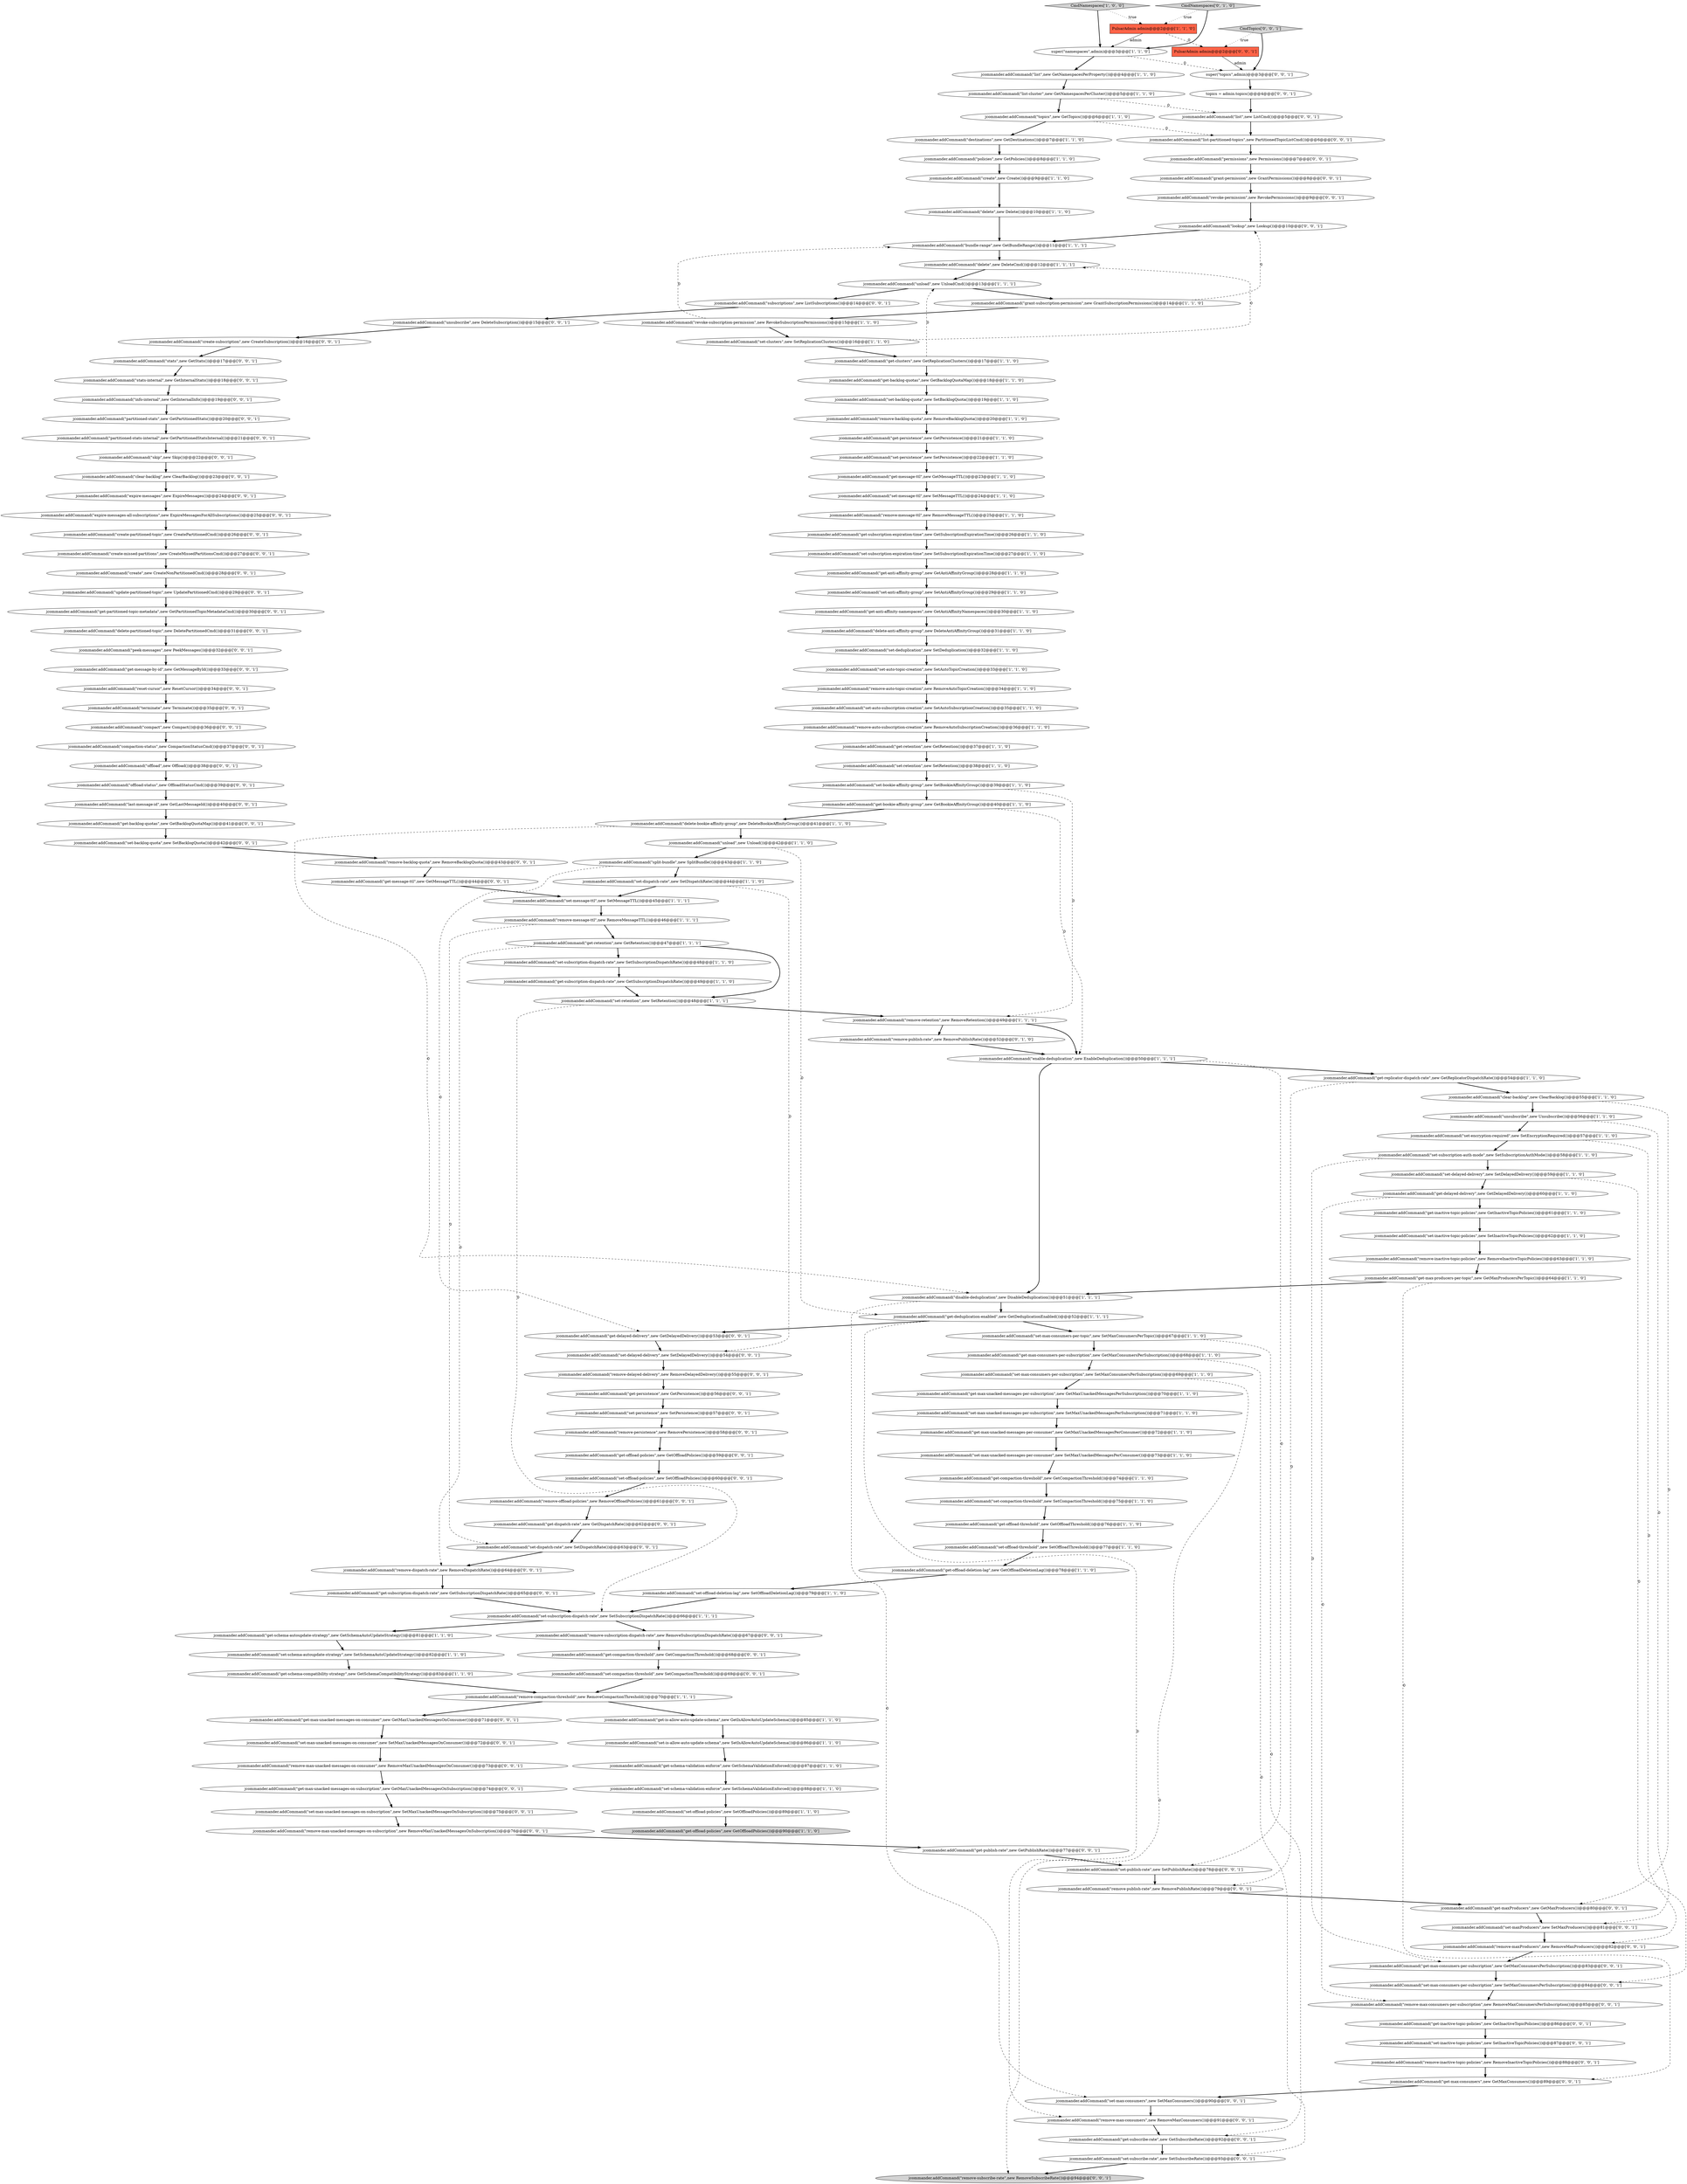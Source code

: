digraph {
157 [style = filled, label = "jcommander.addCommand(\"grant-permission\",new GrantPermissions())@@@8@@@['0', '0', '1']", fillcolor = white, shape = ellipse image = "AAA0AAABBB3BBB"];
162 [style = filled, label = "jcommander.addCommand(\"reset-cursor\",new ResetCursor())@@@34@@@['0', '0', '1']", fillcolor = white, shape = ellipse image = "AAA0AAABBB3BBB"];
118 [style = filled, label = "jcommander.addCommand(\"set-delayed-delivery\",new SetDelayedDelivery())@@@54@@@['0', '0', '1']", fillcolor = white, shape = ellipse image = "AAA0AAABBB3BBB"];
110 [style = filled, label = "jcommander.addCommand(\"get-subscribe-rate\",new GetSubscribeRate())@@@92@@@['0', '0', '1']", fillcolor = white, shape = ellipse image = "AAA0AAABBB3BBB"];
139 [style = filled, label = "jcommander.addCommand(\"get-backlog-quotas\",new GetBacklogQuotaMap())@@@41@@@['0', '0', '1']", fillcolor = white, shape = ellipse image = "AAA0AAABBB3BBB"];
156 [style = filled, label = "jcommander.addCommand(\"get-persistence\",new GetPersistence())@@@56@@@['0', '0', '1']", fillcolor = white, shape = ellipse image = "AAA0AAABBB3BBB"];
10 [style = filled, label = "jcommander.addCommand(\"remove-compaction-threshold\",new RemoveCompactionThreshold())@@@70@@@['1', '1', '1']", fillcolor = white, shape = ellipse image = "AAA0AAABBB1BBB"];
135 [style = filled, label = "jcommander.addCommand(\"set-max-consumers\",new SetMaxConsumers())@@@90@@@['0', '0', '1']", fillcolor = white, shape = ellipse image = "AAA0AAABBB3BBB"];
58 [style = filled, label = "jcommander.addCommand(\"list-cluster\",new GetNamespacesPerCluster())@@@5@@@['1', '1', '0']", fillcolor = white, shape = ellipse image = "AAA0AAABBB1BBB"];
30 [style = filled, label = "jcommander.addCommand(\"remove-auto-topic-creation\",new RemoveAutoTopicCreation())@@@34@@@['1', '1', '0']", fillcolor = white, shape = ellipse image = "AAA0AAABBB1BBB"];
169 [style = filled, label = "PulsarAdmin admin@@@2@@@['0', '0', '1']", fillcolor = tomato, shape = box image = "AAA0AAABBB3BBB"];
116 [style = filled, label = "jcommander.addCommand(\"delete-partitioned-topic\",new DeletePartitionedCmd())@@@31@@@['0', '0', '1']", fillcolor = white, shape = ellipse image = "AAA0AAABBB3BBB"];
73 [style = filled, label = "jcommander.addCommand(\"set-subscription-expiration-time\",new SetSubscriptionExpirationTime())@@@27@@@['1', '1', '0']", fillcolor = white, shape = ellipse image = "AAA0AAABBB1BBB"];
100 [style = filled, label = "jcommander.addCommand(\"get-max-consumers-per-subscription\",new GetMaxConsumersPerSubscription())@@@83@@@['0', '0', '1']", fillcolor = white, shape = ellipse image = "AAA0AAABBB3BBB"];
143 [style = filled, label = "CmdTopics['0', '0', '1']", fillcolor = lightgray, shape = diamond image = "AAA0AAABBB3BBB"];
91 [style = filled, label = "jcommander.addCommand(\"last-message-id\",new GetLastMessageId())@@@40@@@['0', '0', '1']", fillcolor = white, shape = ellipse image = "AAA0AAABBB3BBB"];
5 [style = filled, label = "jcommander.addCommand(\"get-max-unacked-messages-per-consumer\",new GetMaxUnackedMessagesPerConsumer())@@@72@@@['1', '1', '0']", fillcolor = white, shape = ellipse image = "AAA0AAABBB1BBB"];
81 [style = filled, label = "jcommander.addCommand(\"get-replicator-dispatch-rate\",new GetReplicatorDispatchRate())@@@54@@@['1', '1', '0']", fillcolor = white, shape = ellipse image = "AAA0AAABBB1BBB"];
61 [style = filled, label = "jcommander.addCommand(\"set-deduplication\",new SetDeduplication())@@@32@@@['1', '1', '0']", fillcolor = white, shape = ellipse image = "AAA0AAABBB1BBB"];
122 [style = filled, label = "jcommander.addCommand(\"unsubscribe\",new DeleteSubscription())@@@15@@@['0', '0', '1']", fillcolor = white, shape = ellipse image = "AAA0AAABBB3BBB"];
133 [style = filled, label = "jcommander.addCommand(\"update-partitioned-topic\",new UpdatePartitionedCmd())@@@29@@@['0', '0', '1']", fillcolor = white, shape = ellipse image = "AAA0AAABBB3BBB"];
80 [style = filled, label = "jcommander.addCommand(\"set-subscription-auth-mode\",new SetSubscriptionAuthMode())@@@58@@@['1', '1', '0']", fillcolor = white, shape = ellipse image = "AAA0AAABBB1BBB"];
134 [style = filled, label = "jcommander.addCommand(\"remove-max-unacked-messages-on-subscription\",new RemoveMaxUnackedMessagesOnSubscription())@@@76@@@['0', '0', '1']", fillcolor = white, shape = ellipse image = "AAA0AAABBB3BBB"];
161 [style = filled, label = "jcommander.addCommand(\"remove-dispatch-rate\",new RemoveDispatchRate())@@@64@@@['0', '0', '1']", fillcolor = white, shape = ellipse image = "AAA0AAABBB3BBB"];
69 [style = filled, label = "jcommander.addCommand(\"set-max-consumers-per-subscription\",new SetMaxConsumersPerSubscription())@@@69@@@['1', '1', '0']", fillcolor = white, shape = ellipse image = "AAA0AAABBB1BBB"];
55 [style = filled, label = "jcommander.addCommand(\"grant-subscription-permission\",new GrantSubscriptionPermissions())@@@14@@@['1', '1', '0']", fillcolor = white, shape = ellipse image = "AAA0AAABBB1BBB"];
92 [style = filled, label = "jcommander.addCommand(\"remove-offload-policies\",new RemoveOffloadPolicies())@@@61@@@['0', '0', '1']", fillcolor = white, shape = ellipse image = "AAA0AAABBB3BBB"];
158 [style = filled, label = "jcommander.addCommand(\"permissions\",new Permissions())@@@7@@@['0', '0', '1']", fillcolor = white, shape = ellipse image = "AAA0AAABBB3BBB"];
170 [style = filled, label = "super(\"topics\",admin)@@@3@@@['0', '0', '1']", fillcolor = white, shape = ellipse image = "AAA0AAABBB3BBB"];
41 [style = filled, label = "jcommander.addCommand(\"remove-backlog-quota\",new RemoveBacklogQuota())@@@20@@@['1', '1', '0']", fillcolor = white, shape = ellipse image = "AAA0AAABBB1BBB"];
124 [style = filled, label = "topics = admin.topics()@@@4@@@['0', '0', '1']", fillcolor = white, shape = ellipse image = "AAA0AAABBB3BBB"];
103 [style = filled, label = "jcommander.addCommand(\"set-compaction-threshold\",new SetCompactionThreshold())@@@69@@@['0', '0', '1']", fillcolor = white, shape = ellipse image = "AAA0AAABBB3BBB"];
78 [style = filled, label = "jcommander.addCommand(\"set-max-unacked-messages-per-consumer\",new SetMaxUnackedMessagesPerConsumer())@@@73@@@['1', '1', '0']", fillcolor = white, shape = ellipse image = "AAA0AAABBB1BBB"];
86 [style = filled, label = "jcommander.addCommand(\"set-anti-affinity-group\",new SetAntiAffinityGroup())@@@29@@@['1', '1', '0']", fillcolor = white, shape = ellipse image = "AAA0AAABBB1BBB"];
102 [style = filled, label = "jcommander.addCommand(\"create-missed-partitions\",new CreateMissedPartitionsCmd())@@@27@@@['0', '0', '1']", fillcolor = white, shape = ellipse image = "AAA0AAABBB3BBB"];
34 [style = filled, label = "jcommander.addCommand(\"get-offload-policies\",new GetOffloadPolicies())@@@90@@@['1', '1', '0']", fillcolor = lightgray, shape = ellipse image = "AAA0AAABBB1BBB"];
123 [style = filled, label = "jcommander.addCommand(\"remove-inactive-topic-policies\",new RemoveInactiveTopicPolicies())@@@88@@@['0', '0', '1']", fillcolor = white, shape = ellipse image = "AAA0AAABBB3BBB"];
57 [style = filled, label = "CmdNamespaces['1', '0', '0']", fillcolor = lightgray, shape = diamond image = "AAA0AAABBB1BBB"];
96 [style = filled, label = "jcommander.addCommand(\"set-publish-rate\",new SetPublishRate())@@@78@@@['0', '0', '1']", fillcolor = white, shape = ellipse image = "AAA0AAABBB3BBB"];
164 [style = filled, label = "jcommander.addCommand(\"create\",new CreateNonPartitionedCmd())@@@28@@@['0', '0', '1']", fillcolor = white, shape = ellipse image = "AAA0AAABBB3BBB"];
60 [style = filled, label = "jcommander.addCommand(\"policies\",new GetPolicies())@@@8@@@['1', '1', '0']", fillcolor = white, shape = ellipse image = "AAA0AAABBB1BBB"];
147 [style = filled, label = "jcommander.addCommand(\"set-subscribe-rate\",new SetSubscribeRate())@@@93@@@['0', '0', '1']", fillcolor = white, shape = ellipse image = "AAA0AAABBB3BBB"];
14 [style = filled, label = "jcommander.addCommand(\"set-dispatch-rate\",new SetDispatchRate())@@@44@@@['1', '1', '0']", fillcolor = white, shape = ellipse image = "AAA0AAABBB1BBB"];
127 [style = filled, label = "jcommander.addCommand(\"compaction-status\",new CompactionStatusCmd())@@@37@@@['0', '0', '1']", fillcolor = white, shape = ellipse image = "AAA0AAABBB3BBB"];
23 [style = filled, label = "jcommander.addCommand(\"delete\",new DeleteCmd())@@@12@@@['1', '1', '1']", fillcolor = white, shape = ellipse image = "AAA0AAABBB1BBB"];
28 [style = filled, label = "jcommander.addCommand(\"set-encryption-required\",new SetEncryptionRequired())@@@57@@@['1', '1', '0']", fillcolor = white, shape = ellipse image = "AAA0AAABBB1BBB"];
12 [style = filled, label = "jcommander.addCommand(\"set-retention\",new SetRetention())@@@48@@@['1', '1', '1']", fillcolor = white, shape = ellipse image = "AAA0AAABBB1BBB"];
59 [style = filled, label = "jcommander.addCommand(\"unload\",new UnloadCmd())@@@13@@@['1', '1', '1']", fillcolor = white, shape = ellipse image = "AAA0AAABBB1BBB"];
129 [style = filled, label = "jcommander.addCommand(\"remove-max-unacked-messages-on-consumer\",new RemoveMaxUnackedMessagesOnConsumer())@@@73@@@['0', '0', '1']", fillcolor = white, shape = ellipse image = "AAA0AAABBB3BBB"];
142 [style = filled, label = "jcommander.addCommand(\"terminate\",new Terminate())@@@35@@@['0', '0', '1']", fillcolor = white, shape = ellipse image = "AAA0AAABBB3BBB"];
121 [style = filled, label = "jcommander.addCommand(\"set-dispatch-rate\",new SetDispatchRate())@@@63@@@['0', '0', '1']", fillcolor = white, shape = ellipse image = "AAA0AAABBB3BBB"];
56 [style = filled, label = "jcommander.addCommand(\"set-offload-threshold\",new SetOffloadThreshold())@@@77@@@['1', '1', '0']", fillcolor = white, shape = ellipse image = "AAA0AAABBB1BBB"];
71 [style = filled, label = "jcommander.addCommand(\"delete-anti-affinity-group\",new DeleteAntiAffinityGroup())@@@31@@@['1', '1', '0']", fillcolor = white, shape = ellipse image = "AAA0AAABBB1BBB"];
97 [style = filled, label = "jcommander.addCommand(\"compact\",new Compact())@@@36@@@['0', '0', '1']", fillcolor = white, shape = ellipse image = "AAA0AAABBB3BBB"];
171 [style = filled, label = "jcommander.addCommand(\"set-inactive-topic-policies\",new SetInactiveTopicPolicies())@@@87@@@['0', '0', '1']", fillcolor = white, shape = ellipse image = "AAA0AAABBB3BBB"];
49 [style = filled, label = "jcommander.addCommand(\"delete\",new Delete())@@@10@@@['1', '1', '0']", fillcolor = white, shape = ellipse image = "AAA0AAABBB1BBB"];
112 [style = filled, label = "jcommander.addCommand(\"stats-internal\",new GetInternalStats())@@@18@@@['0', '0', '1']", fillcolor = white, shape = ellipse image = "AAA0AAABBB3BBB"];
50 [style = filled, label = "jcommander.addCommand(\"clear-backlog\",new ClearBacklog())@@@55@@@['1', '1', '0']", fillcolor = white, shape = ellipse image = "AAA0AAABBB1BBB"];
54 [style = filled, label = "jcommander.addCommand(\"list\",new GetNamespacesPerProperty())@@@4@@@['1', '1', '0']", fillcolor = white, shape = ellipse image = "AAA0AAABBB1BBB"];
46 [style = filled, label = "jcommander.addCommand(\"remove-inactive-topic-policies\",new RemoveInactiveTopicPolicies())@@@63@@@['1', '1', '0']", fillcolor = white, shape = ellipse image = "AAA0AAABBB1BBB"];
35 [style = filled, label = "jcommander.addCommand(\"get-offload-deletion-lag\",new GetOffloadDeletionLag())@@@78@@@['1', '1', '0']", fillcolor = white, shape = ellipse image = "AAA0AAABBB1BBB"];
75 [style = filled, label = "jcommander.addCommand(\"set-backlog-quota\",new SetBacklogQuota())@@@19@@@['1', '1', '0']", fillcolor = white, shape = ellipse image = "AAA0AAABBB1BBB"];
152 [style = filled, label = "jcommander.addCommand(\"set-offload-policies\",new SetOffloadPolicies())@@@60@@@['0', '0', '1']", fillcolor = white, shape = ellipse image = "AAA0AAABBB3BBB"];
20 [style = filled, label = "jcommander.addCommand(\"get-clusters\",new GetReplicationClusters())@@@17@@@['1', '1', '0']", fillcolor = white, shape = ellipse image = "AAA0AAABBB1BBB"];
0 [style = filled, label = "jcommander.addCommand(\"set-is-allow-auto-update-schema\",new SetIsAllowAutoUpdateSchema())@@@86@@@['1', '1', '0']", fillcolor = white, shape = ellipse image = "AAA0AAABBB1BBB"];
66 [style = filled, label = "jcommander.addCommand(\"set-clusters\",new SetReplicationClusters())@@@16@@@['1', '1', '0']", fillcolor = white, shape = ellipse image = "AAA0AAABBB1BBB"];
44 [style = filled, label = "jcommander.addCommand(\"set-max-consumers-per-topic\",new SetMaxConsumersPerTopic())@@@67@@@['1', '1', '0']", fillcolor = white, shape = ellipse image = "AAA0AAABBB1BBB"];
114 [style = filled, label = "jcommander.addCommand(\"offload\",new Offload())@@@38@@@['0', '0', '1']", fillcolor = white, shape = ellipse image = "AAA0AAABBB3BBB"];
38 [style = filled, label = "jcommander.addCommand(\"get-deduplication-enabled\",new GetDeduplicationEnabled())@@@52@@@['1', '1', '1']", fillcolor = white, shape = ellipse image = "AAA0AAABBB1BBB"];
132 [style = filled, label = "jcommander.addCommand(\"info-internal\",new GetInternalInfo())@@@19@@@['0', '0', '1']", fillcolor = white, shape = ellipse image = "AAA0AAABBB3BBB"];
144 [style = filled, label = "jcommander.addCommand(\"lookup\",new Lookup())@@@10@@@['0', '0', '1']", fillcolor = white, shape = ellipse image = "AAA0AAABBB3BBB"];
85 [style = filled, label = "super(\"namespaces\",admin)@@@3@@@['1', '1', '0']", fillcolor = white, shape = ellipse image = "AAA0AAABBB1BBB"];
140 [style = filled, label = "jcommander.addCommand(\"subscriptions\",new ListSubscriptions())@@@14@@@['0', '0', '1']", fillcolor = white, shape = ellipse image = "AAA0AAABBB3BBB"];
7 [style = filled, label = "jcommander.addCommand(\"get-retention\",new GetRetention())@@@37@@@['1', '1', '0']", fillcolor = white, shape = ellipse image = "AAA0AAABBB1BBB"];
47 [style = filled, label = "jcommander.addCommand(\"revoke-subscription-permission\",new RevokeSubscriptionPermissions())@@@15@@@['1', '1', '0']", fillcolor = white, shape = ellipse image = "AAA0AAABBB1BBB"];
33 [style = filled, label = "jcommander.addCommand(\"topics\",new GetTopics())@@@6@@@['1', '1', '0']", fillcolor = white, shape = ellipse image = "AAA0AAABBB1BBB"];
106 [style = filled, label = "jcommander.addCommand(\"expire-messages\",new ExpireMessages())@@@24@@@['0', '0', '1']", fillcolor = white, shape = ellipse image = "AAA0AAABBB3BBB"];
64 [style = filled, label = "jcommander.addCommand(\"set-schema-autoupdate-strategy\",new SetSchemaAutoUpdateStrategy())@@@82@@@['1', '1', '0']", fillcolor = white, shape = ellipse image = "AAA0AAABBB1BBB"];
165 [style = filled, label = "jcommander.addCommand(\"remove-maxProducers\",new RemoveMaxProducers())@@@82@@@['0', '0', '1']", fillcolor = white, shape = ellipse image = "AAA0AAABBB3BBB"];
163 [style = filled, label = "jcommander.addCommand(\"create-partitioned-topic\",new CreatePartitionedCmd())@@@26@@@['0', '0', '1']", fillcolor = white, shape = ellipse image = "AAA0AAABBB3BBB"];
52 [style = filled, label = "jcommander.addCommand(\"set-delayed-delivery\",new SetDelayedDelivery())@@@59@@@['1', '1', '0']", fillcolor = white, shape = ellipse image = "AAA0AAABBB1BBB"];
145 [style = filled, label = "jcommander.addCommand(\"set-persistence\",new SetPersistence())@@@57@@@['0', '0', '1']", fillcolor = white, shape = ellipse image = "AAA0AAABBB3BBB"];
39 [style = filled, label = "jcommander.addCommand(\"set-persistence\",new SetPersistence())@@@22@@@['1', '1', '0']", fillcolor = white, shape = ellipse image = "AAA0AAABBB1BBB"];
94 [style = filled, label = "jcommander.addCommand(\"get-message-by-id\",new GetMessageById())@@@33@@@['0', '0', '1']", fillcolor = white, shape = ellipse image = "AAA0AAABBB3BBB"];
51 [style = filled, label = "jcommander.addCommand(\"enable-deduplication\",new EnableDeduplication())@@@50@@@['1', '1', '1']", fillcolor = white, shape = ellipse image = "AAA0AAABBB1BBB"];
4 [style = filled, label = "jcommander.addCommand(\"get-anti-affinity-group\",new GetAntiAffinityGroup())@@@28@@@['1', '1', '0']", fillcolor = white, shape = ellipse image = "AAA0AAABBB1BBB"];
45 [style = filled, label = "jcommander.addCommand(\"unsubscribe\",new Unsubscribe())@@@56@@@['1', '1', '0']", fillcolor = white, shape = ellipse image = "AAA0AAABBB1BBB"];
87 [style = filled, label = "jcommander.addCommand(\"get-bookie-affinity-group\",new GetBookieAffinityGroup())@@@40@@@['1', '1', '0']", fillcolor = white, shape = ellipse image = "AAA0AAABBB1BBB"];
109 [style = filled, label = "jcommander.addCommand(\"remove-delayed-delivery\",new RemoveDelayedDelivery())@@@55@@@['0', '0', '1']", fillcolor = white, shape = ellipse image = "AAA0AAABBB3BBB"];
27 [style = filled, label = "jcommander.addCommand(\"bundle-range\",new GetBundleRange())@@@11@@@['1', '1', '1']", fillcolor = white, shape = ellipse image = "AAA0AAABBB1BBB"];
32 [style = filled, label = "jcommander.addCommand(\"get-schema-compatibility-strategy\",new GetSchemaCompatibilityStrategy())@@@83@@@['1', '1', '0']", fillcolor = white, shape = ellipse image = "AAA0AAABBB1BBB"];
90 [style = filled, label = "CmdNamespaces['0', '1', '0']", fillcolor = lightgray, shape = diamond image = "AAA0AAABBB2BBB"];
15 [style = filled, label = "jcommander.addCommand(\"delete-bookie-affinity-group\",new DeleteBookieAffinityGroup())@@@41@@@['1', '1', '0']", fillcolor = white, shape = ellipse image = "AAA0AAABBB1BBB"];
99 [style = filled, label = "jcommander.addCommand(\"set-maxProducers\",new SetMaxProducers())@@@81@@@['0', '0', '1']", fillcolor = white, shape = ellipse image = "AAA0AAABBB3BBB"];
93 [style = filled, label = "jcommander.addCommand(\"remove-max-consumers\",new RemoveMaxConsumers())@@@91@@@['0', '0', '1']", fillcolor = white, shape = ellipse image = "AAA0AAABBB3BBB"];
166 [style = filled, label = "jcommander.addCommand(\"get-offload-policies\",new GetOffloadPolicies())@@@59@@@['0', '0', '1']", fillcolor = white, shape = ellipse image = "AAA0AAABBB3BBB"];
76 [style = filled, label = "jcommander.addCommand(\"disable-deduplication\",new DisableDeduplication())@@@51@@@['1', '1', '1']", fillcolor = white, shape = ellipse image = "AAA0AAABBB1BBB"];
113 [style = filled, label = "jcommander.addCommand(\"get-max-unacked-messages-on-subscription\",new GetMaxUnackedMessagesOnSubscription())@@@74@@@['0', '0', '1']", fillcolor = white, shape = ellipse image = "AAA0AAABBB3BBB"];
26 [style = filled, label = "jcommander.addCommand(\"remove-message-ttl\",new RemoveMessageTTL())@@@25@@@['1', '1', '0']", fillcolor = white, shape = ellipse image = "AAA0AAABBB1BBB"];
101 [style = filled, label = "jcommander.addCommand(\"set-backlog-quota\",new SetBacklogQuota())@@@42@@@['0', '0', '1']", fillcolor = white, shape = ellipse image = "AAA0AAABBB3BBB"];
11 [style = filled, label = "jcommander.addCommand(\"set-bookie-affinity-group\",new SetBookieAffinityGroup())@@@39@@@['1', '1', '0']", fillcolor = white, shape = ellipse image = "AAA0AAABBB1BBB"];
89 [style = filled, label = "jcommander.addCommand(\"remove-publish-rate\",new RemovePublishRate())@@@52@@@['0', '1', '0']", fillcolor = white, shape = ellipse image = "AAA1AAABBB2BBB"];
68 [style = filled, label = "jcommander.addCommand(\"get-is-allow-auto-update-schema\",new GetIsAllowAutoUpdateSchema())@@@85@@@['1', '1', '0']", fillcolor = white, shape = ellipse image = "AAA0AAABBB1BBB"];
16 [style = filled, label = "jcommander.addCommand(\"remove-message-ttl\",new RemoveMessageTTL())@@@46@@@['1', '1', '1']", fillcolor = white, shape = ellipse image = "AAA0AAABBB1BBB"];
138 [style = filled, label = "jcommander.addCommand(\"set-max-unacked-messages-on-consumer\",new SetMaxUnackedMessagesOnConsumer())@@@72@@@['0', '0', '1']", fillcolor = white, shape = ellipse image = "AAA0AAABBB3BBB"];
25 [style = filled, label = "jcommander.addCommand(\"get-max-unacked-messages-per-subscription\",new GetMaxUnackedMessagesPerSubscription())@@@70@@@['1', '1', '0']", fillcolor = white, shape = ellipse image = "AAA0AAABBB1BBB"];
18 [style = filled, label = "jcommander.addCommand(\"get-retention\",new GetRetention())@@@47@@@['1', '1', '1']", fillcolor = white, shape = ellipse image = "AAA0AAABBB1BBB"];
83 [style = filled, label = "jcommander.addCommand(\"set-offload-policies\",new SetOffloadPolicies())@@@89@@@['1', '1', '0']", fillcolor = white, shape = ellipse image = "AAA0AAABBB1BBB"];
131 [style = filled, label = "jcommander.addCommand(\"get-publish-rate\",new GetPublishRate())@@@77@@@['0', '0', '1']", fillcolor = white, shape = ellipse image = "AAA0AAABBB3BBB"];
149 [style = filled, label = "jcommander.addCommand(\"partitioned-stats\",new GetPartitionedStats())@@@20@@@['0', '0', '1']", fillcolor = white, shape = ellipse image = "AAA0AAABBB3BBB"];
9 [style = filled, label = "jcommander.addCommand(\"set-inactive-topic-policies\",new SetInactiveTopicPolicies())@@@62@@@['1', '1', '0']", fillcolor = white, shape = ellipse image = "AAA0AAABBB1BBB"];
168 [style = filled, label = "jcommander.addCommand(\"create-subscription\",new CreateSubscription())@@@16@@@['0', '0', '1']", fillcolor = white, shape = ellipse image = "AAA0AAABBB3BBB"];
155 [style = filled, label = "jcommander.addCommand(\"peek-messages\",new PeekMessages())@@@32@@@['0', '0', '1']", fillcolor = white, shape = ellipse image = "AAA0AAABBB3BBB"];
70 [style = filled, label = "jcommander.addCommand(\"get-schema-autoupdate-strategy\",new GetSchemaAutoUpdateStrategy())@@@81@@@['1', '1', '0']", fillcolor = white, shape = ellipse image = "AAA0AAABBB1BBB"];
146 [style = filled, label = "jcommander.addCommand(\"get-message-ttl\",new GetMessageTTL())@@@44@@@['0', '0', '1']", fillcolor = white, shape = ellipse image = "AAA0AAABBB3BBB"];
6 [style = filled, label = "jcommander.addCommand(\"set-auto-subscription-creation\",new SetAutoSubscriptionCreation())@@@35@@@['1', '1', '0']", fillcolor = white, shape = ellipse image = "AAA0AAABBB1BBB"];
120 [style = filled, label = "jcommander.addCommand(\"remove-backlog-quota\",new RemoveBacklogQuota())@@@43@@@['0', '0', '1']", fillcolor = white, shape = ellipse image = "AAA0AAABBB3BBB"];
141 [style = filled, label = "jcommander.addCommand(\"remove-max-consumers-per-subscription\",new RemoveMaxConsumersPerSubscription())@@@85@@@['0', '0', '1']", fillcolor = white, shape = ellipse image = "AAA0AAABBB3BBB"];
77 [style = filled, label = "jcommander.addCommand(\"remove-retention\",new RemoveRetention())@@@49@@@['1', '1', '1']", fillcolor = white, shape = ellipse image = "AAA0AAABBB1BBB"];
65 [style = filled, label = "PulsarAdmin admin@@@2@@@['1', '1', '0']", fillcolor = tomato, shape = box image = "AAA0AAABBB1BBB"];
154 [style = filled, label = "jcommander.addCommand(\"get-partitioned-topic-metadata\",new GetPartitionedTopicMetadataCmd())@@@30@@@['0', '0', '1']", fillcolor = white, shape = ellipse image = "AAA0AAABBB3BBB"];
167 [style = filled, label = "jcommander.addCommand(\"get-max-unacked-messages-on-consumer\",new GetMaxUnackedMessagesOnConsumer())@@@71@@@['0', '0', '1']", fillcolor = white, shape = ellipse image = "AAA0AAABBB3BBB"];
36 [style = filled, label = "jcommander.addCommand(\"get-subscription-expiration-time\",new GetSubscriptionExpirationTime())@@@26@@@['1', '1', '0']", fillcolor = white, shape = ellipse image = "AAA0AAABBB1BBB"];
125 [style = filled, label = "jcommander.addCommand(\"revoke-permission\",new RevokePermissions())@@@9@@@['0', '0', '1']", fillcolor = white, shape = ellipse image = "AAA0AAABBB3BBB"];
130 [style = filled, label = "jcommander.addCommand(\"skip\",new Skip())@@@22@@@['0', '0', '1']", fillcolor = white, shape = ellipse image = "AAA0AAABBB3BBB"];
88 [style = filled, label = "jcommander.addCommand(\"set-subscription-dispatch-rate\",new SetSubscriptionDispatchRate())@@@48@@@['1', '1', '0']", fillcolor = white, shape = ellipse image = "AAA0AAABBB1BBB"];
108 [style = filled, label = "jcommander.addCommand(\"list-partitioned-topics\",new PartitionedTopicListCmd())@@@6@@@['0', '0', '1']", fillcolor = white, shape = ellipse image = "AAA0AAABBB3BBB"];
48 [style = filled, label = "jcommander.addCommand(\"set-schema-validation-enforce\",new SetSchemaValidationEnforced())@@@88@@@['1', '1', '0']", fillcolor = white, shape = ellipse image = "AAA0AAABBB1BBB"];
111 [style = filled, label = "jcommander.addCommand(\"remove-subscribe-rate\",new RemoveSubscribeRate())@@@94@@@['0', '0', '1']", fillcolor = lightgray, shape = ellipse image = "AAA0AAABBB3BBB"];
37 [style = filled, label = "jcommander.addCommand(\"set-compaction-threshold\",new SetCompactionThreshold())@@@75@@@['1', '1', '0']", fillcolor = white, shape = ellipse image = "AAA0AAABBB1BBB"];
160 [style = filled, label = "jcommander.addCommand(\"clear-backlog\",new ClearBacklog())@@@23@@@['0', '0', '1']", fillcolor = white, shape = ellipse image = "AAA0AAABBB3BBB"];
24 [style = filled, label = "jcommander.addCommand(\"get-inactive-topic-policies\",new GetInactiveTopicPolicies())@@@61@@@['1', '1', '0']", fillcolor = white, shape = ellipse image = "AAA0AAABBB1BBB"];
31 [style = filled, label = "jcommander.addCommand(\"set-message-ttl\",new SetMessageTTL())@@@24@@@['1', '1', '0']", fillcolor = white, shape = ellipse image = "AAA0AAABBB1BBB"];
95 [style = filled, label = "jcommander.addCommand(\"expire-messages-all-subscriptions\",new ExpireMessagesForAllSubscriptions())@@@25@@@['0', '0', '1']", fillcolor = white, shape = ellipse image = "AAA0AAABBB3BBB"];
128 [style = filled, label = "jcommander.addCommand(\"get-inactive-topic-policies\",new GetInactiveTopicPolicies())@@@86@@@['0', '0', '1']", fillcolor = white, shape = ellipse image = "AAA0AAABBB3BBB"];
126 [style = filled, label = "jcommander.addCommand(\"remove-publish-rate\",new RemovePublishRate())@@@79@@@['0', '0', '1']", fillcolor = white, shape = ellipse image = "AAA0AAABBB3BBB"];
67 [style = filled, label = "jcommander.addCommand(\"set-max-unacked-messages-per-subscription\",new SetMaxUnackedMessagesPerSubscription())@@@71@@@['1', '1', '0']", fillcolor = white, shape = ellipse image = "AAA0AAABBB1BBB"];
72 [style = filled, label = "jcommander.addCommand(\"get-subscription-dispatch-rate\",new GetSubscriptionDispatchRate())@@@49@@@['1', '1', '0']", fillcolor = white, shape = ellipse image = "AAA0AAABBB1BBB"];
119 [style = filled, label = "jcommander.addCommand(\"remove-persistence\",new RemovePersistence())@@@58@@@['0', '0', '1']", fillcolor = white, shape = ellipse image = "AAA0AAABBB3BBB"];
63 [style = filled, label = "jcommander.addCommand(\"get-message-ttl\",new GetMessageTTL())@@@23@@@['1', '1', '0']", fillcolor = white, shape = ellipse image = "AAA0AAABBB1BBB"];
136 [style = filled, label = "jcommander.addCommand(\"set-max-consumers-per-subscription\",new SetMaxConsumersPerSubscription())@@@84@@@['0', '0', '1']", fillcolor = white, shape = ellipse image = "AAA0AAABBB3BBB"];
19 [style = filled, label = "jcommander.addCommand(\"remove-auto-subscription-creation\",new RemoveAutoSubscriptionCreation())@@@36@@@['1', '1', '0']", fillcolor = white, shape = ellipse image = "AAA0AAABBB1BBB"];
62 [style = filled, label = "jcommander.addCommand(\"get-persistence\",new GetPersistence())@@@21@@@['1', '1', '0']", fillcolor = white, shape = ellipse image = "AAA0AAABBB1BBB"];
17 [style = filled, label = "jcommander.addCommand(\"get-max-producers-per-topic\",new GetMaxProducersPerTopic())@@@64@@@['1', '1', '0']", fillcolor = white, shape = ellipse image = "AAA0AAABBB1BBB"];
74 [style = filled, label = "jcommander.addCommand(\"set-retention\",new SetRetention())@@@38@@@['1', '1', '0']", fillcolor = white, shape = ellipse image = "AAA0AAABBB1BBB"];
40 [style = filled, label = "jcommander.addCommand(\"get-max-consumers-per-subscription\",new GetMaxConsumersPerSubscription())@@@68@@@['1', '1', '0']", fillcolor = white, shape = ellipse image = "AAA0AAABBB1BBB"];
42 [style = filled, label = "jcommander.addCommand(\"get-delayed-delivery\",new GetDelayedDelivery())@@@60@@@['1', '1', '0']", fillcolor = white, shape = ellipse image = "AAA0AAABBB1BBB"];
137 [style = filled, label = "jcommander.addCommand(\"stats\",new GetStats())@@@17@@@['0', '0', '1']", fillcolor = white, shape = ellipse image = "AAA0AAABBB3BBB"];
148 [style = filled, label = "jcommander.addCommand(\"list\",new ListCmd())@@@5@@@['0', '0', '1']", fillcolor = white, shape = ellipse image = "AAA0AAABBB3BBB"];
79 [style = filled, label = "jcommander.addCommand(\"get-compaction-threshold\",new GetCompactionThreshold())@@@74@@@['1', '1', '0']", fillcolor = white, shape = ellipse image = "AAA0AAABBB1BBB"];
13 [style = filled, label = "jcommander.addCommand(\"get-backlog-quotas\",new GetBacklogQuotaMap())@@@18@@@['1', '1', '0']", fillcolor = white, shape = ellipse image = "AAA0AAABBB1BBB"];
3 [style = filled, label = "jcommander.addCommand(\"destinations\",new GetDestinations())@@@7@@@['1', '1', '0']", fillcolor = white, shape = ellipse image = "AAA0AAABBB1BBB"];
84 [style = filled, label = "jcommander.addCommand(\"get-offload-threshold\",new GetOffloadThreshold())@@@76@@@['1', '1', '0']", fillcolor = white, shape = ellipse image = "AAA0AAABBB1BBB"];
105 [style = filled, label = "jcommander.addCommand(\"get-compaction-threshold\",new GetCompactionThreshold())@@@68@@@['0', '0', '1']", fillcolor = white, shape = ellipse image = "AAA0AAABBB3BBB"];
150 [style = filled, label = "jcommander.addCommand(\"get-max-consumers\",new GetMaxConsumers())@@@89@@@['0', '0', '1']", fillcolor = white, shape = ellipse image = "AAA0AAABBB3BBB"];
21 [style = filled, label = "jcommander.addCommand(\"unload\",new Unload())@@@42@@@['1', '1', '0']", fillcolor = white, shape = ellipse image = "AAA0AAABBB1BBB"];
151 [style = filled, label = "jcommander.addCommand(\"get-dispatch-rate\",new GetDispatchRate())@@@62@@@['0', '0', '1']", fillcolor = white, shape = ellipse image = "AAA0AAABBB3BBB"];
43 [style = filled, label = "jcommander.addCommand(\"create\",new Create())@@@9@@@['1', '1', '0']", fillcolor = white, shape = ellipse image = "AAA0AAABBB1BBB"];
115 [style = filled, label = "jcommander.addCommand(\"set-max-unacked-messages-on-subscription\",new SetMaxUnackedMessagesOnSubscription())@@@75@@@['0', '0', '1']", fillcolor = white, shape = ellipse image = "AAA0AAABBB3BBB"];
29 [style = filled, label = "jcommander.addCommand(\"set-offload-deletion-lag\",new SetOffloadDeletionLag())@@@79@@@['1', '1', '0']", fillcolor = white, shape = ellipse image = "AAA0AAABBB1BBB"];
153 [style = filled, label = "jcommander.addCommand(\"get-subscription-dispatch-rate\",new GetSubscriptionDispatchRate())@@@65@@@['0', '0', '1']", fillcolor = white, shape = ellipse image = "AAA0AAABBB3BBB"];
1 [style = filled, label = "jcommander.addCommand(\"set-message-ttl\",new SetMessageTTL())@@@45@@@['1', '1', '1']", fillcolor = white, shape = ellipse image = "AAA0AAABBB1BBB"];
2 [style = filled, label = "jcommander.addCommand(\"split-bundle\",new SplitBundle())@@@43@@@['1', '1', '0']", fillcolor = white, shape = ellipse image = "AAA0AAABBB1BBB"];
53 [style = filled, label = "jcommander.addCommand(\"set-auto-topic-creation\",new SetAutoTopicCreation())@@@33@@@['1', '1', '0']", fillcolor = white, shape = ellipse image = "AAA0AAABBB1BBB"];
98 [style = filled, label = "jcommander.addCommand(\"get-delayed-delivery\",new GetDelayedDelivery())@@@53@@@['0', '0', '1']", fillcolor = white, shape = ellipse image = "AAA0AAABBB3BBB"];
22 [style = filled, label = "jcommander.addCommand(\"get-schema-validation-enforce\",new GetSchemaValidationEnforced())@@@87@@@['1', '1', '0']", fillcolor = white, shape = ellipse image = "AAA0AAABBB1BBB"];
82 [style = filled, label = "jcommander.addCommand(\"set-subscription-dispatch-rate\",new SetSubscriptionDispatchRate())@@@66@@@['1', '1', '1']", fillcolor = white, shape = ellipse image = "AAA0AAABBB1BBB"];
8 [style = filled, label = "jcommander.addCommand(\"get-anti-affinity-namespaces\",new GetAntiAffinityNamespaces())@@@30@@@['1', '1', '0']", fillcolor = white, shape = ellipse image = "AAA0AAABBB1BBB"];
107 [style = filled, label = "jcommander.addCommand(\"remove-subscription-dispatch-rate\",new RemoveSubscriptionDispatchRate())@@@67@@@['0', '0', '1']", fillcolor = white, shape = ellipse image = "AAA0AAABBB3BBB"];
104 [style = filled, label = "jcommander.addCommand(\"partitioned-stats-internal\",new GetPartitionedStatsInternal())@@@21@@@['0', '0', '1']", fillcolor = white, shape = ellipse image = "AAA0AAABBB3BBB"];
117 [style = filled, label = "jcommander.addCommand(\"offload-status\",new OffloadStatusCmd())@@@39@@@['0', '0', '1']", fillcolor = white, shape = ellipse image = "AAA0AAABBB3BBB"];
159 [style = filled, label = "jcommander.addCommand(\"get-maxProducers\",new GetMaxProducers())@@@80@@@['0', '0', '1']", fillcolor = white, shape = ellipse image = "AAA0AAABBB3BBB"];
78->79 [style = bold, label=""];
81->50 [style = bold, label=""];
55->144 [style = dashed, label="0"];
9->46 [style = bold, label=""];
72->12 [style = bold, label=""];
118->109 [style = bold, label=""];
47->66 [style = bold, label=""];
167->138 [style = bold, label=""];
95->163 [style = bold, label=""];
54->58 [style = bold, label=""];
101->120 [style = bold, label=""];
87->15 [style = bold, label=""];
52->136 [style = dashed, label="0"];
171->123 [style = bold, label=""];
39->63 [style = bold, label=""];
6->19 [style = bold, label=""];
102->164 [style = bold, label=""];
152->92 [style = bold, label=""];
76->135 [style = dashed, label="0"];
146->1 [style = bold, label=""];
153->82 [style = bold, label=""];
169->170 [style = solid, label="admin"];
85->54 [style = bold, label=""];
56->35 [style = bold, label=""];
137->112 [style = bold, label=""];
164->133 [style = bold, label=""];
163->102 [style = bold, label=""];
77->51 [style = bold, label=""];
148->108 [style = bold, label=""];
96->126 [style = bold, label=""];
89->51 [style = bold, label=""];
13->75 [style = bold, label=""];
88->72 [style = bold, label=""];
33->108 [style = dashed, label="0"];
28->80 [style = bold, label=""];
19->7 [style = bold, label=""];
119->166 [style = bold, label=""];
82->70 [style = bold, label=""];
68->0 [style = bold, label=""];
112->132 [style = bold, label=""];
51->76 [style = bold, label=""];
160->106 [style = bold, label=""];
138->129 [style = bold, label=""];
57->85 [style = bold, label=""];
150->135 [style = bold, label=""];
22->48 [style = bold, label=""];
11->77 [style = dashed, label="0"];
135->93 [style = bold, label=""];
65->169 [style = dashed, label="0"];
133->154 [style = bold, label=""];
156->145 [style = bold, label=""];
124->148 [style = bold, label=""];
26->36 [style = bold, label=""];
71->61 [style = bold, label=""];
0->22 [style = bold, label=""];
93->110 [style = bold, label=""];
59->140 [style = bold, label=""];
147->111 [style = bold, label=""];
66->23 [style = dashed, label="0"];
28->165 [style = dashed, label="0"];
70->64 [style = bold, label=""];
157->125 [style = bold, label=""];
75->41 [style = bold, label=""];
15->21 [style = bold, label=""];
67->5 [style = bold, label=""];
149->104 [style = bold, label=""];
3->60 [style = bold, label=""];
31->26 [style = bold, label=""];
81->126 [style = dashed, label="0"];
129->113 [style = bold, label=""];
45->28 [style = bold, label=""];
69->111 [style = dashed, label="0"];
60->43 [style = bold, label=""];
69->25 [style = bold, label=""];
37->84 [style = bold, label=""];
30->6 [style = bold, label=""];
32->10 [style = bold, label=""];
144->27 [style = bold, label=""];
132->149 [style = bold, label=""];
104->130 [style = bold, label=""];
53->30 [style = bold, label=""];
125->144 [style = bold, label=""];
99->165 [style = bold, label=""];
29->82 [style = bold, label=""];
130->160 [style = bold, label=""];
84->56 [style = bold, label=""];
143->170 [style = bold, label=""];
12->77 [style = bold, label=""];
4->86 [style = bold, label=""];
66->20 [style = bold, label=""];
97->127 [style = bold, label=""];
170->124 [style = bold, label=""];
86->8 [style = bold, label=""];
44->40 [style = bold, label=""];
43->49 [style = bold, label=""];
7->74 [style = bold, label=""];
23->59 [style = bold, label=""];
42->24 [style = bold, label=""];
143->169 [style = dotted, label="true"];
90->65 [style = dotted, label="true"];
128->171 [style = bold, label=""];
62->39 [style = bold, label=""];
121->161 [style = bold, label=""];
10->68 [style = bold, label=""];
110->147 [style = bold, label=""];
65->85 [style = solid, label="admin"];
122->168 [style = bold, label=""];
161->153 [style = bold, label=""];
162->142 [style = bold, label=""];
98->118 [style = bold, label=""];
51->96 [style = dashed, label="0"];
94->162 [style = bold, label=""];
47->27 [style = dashed, label="0"];
20->13 [style = bold, label=""];
61->53 [style = bold, label=""];
116->155 [style = bold, label=""];
134->131 [style = bold, label=""];
38->44 [style = bold, label=""];
140->122 [style = bold, label=""];
21->38 [style = dashed, label="0"];
12->82 [style = dashed, label="0"];
80->100 [style = dashed, label="0"];
80->52 [style = bold, label=""];
16->121 [style = dashed, label="0"];
168->137 [style = bold, label=""];
85->170 [style = dashed, label="0"];
24->9 [style = bold, label=""];
50->159 [style = dashed, label="0"];
113->115 [style = bold, label=""];
127->114 [style = bold, label=""];
50->45 [style = bold, label=""];
145->119 [style = bold, label=""];
58->148 [style = dashed, label="0"];
87->51 [style = dashed, label="0"];
55->47 [style = bold, label=""];
51->81 [style = bold, label=""];
25->67 [style = bold, label=""];
166->152 [style = bold, label=""];
76->38 [style = bold, label=""];
63->31 [style = bold, label=""];
52->42 [style = bold, label=""];
15->76 [style = dashed, label="0"];
136->141 [style = bold, label=""];
49->27 [style = bold, label=""];
131->96 [style = bold, label=""];
20->59 [style = dashed, label="0"];
115->134 [style = bold, label=""];
123->150 [style = bold, label=""];
11->87 [style = bold, label=""];
79->37 [style = bold, label=""];
14->118 [style = dashed, label="0"];
114->117 [style = bold, label=""];
151->121 [style = bold, label=""];
18->88 [style = bold, label=""];
5->78 [style = bold, label=""];
141->128 [style = bold, label=""];
16->18 [style = bold, label=""];
103->10 [style = bold, label=""];
155->94 [style = bold, label=""];
42->141 [style = dashed, label="0"];
40->147 [style = dashed, label="0"];
48->83 [style = bold, label=""];
36->73 [style = bold, label=""];
27->23 [style = bold, label=""];
57->65 [style = dotted, label="true"];
38->98 [style = bold, label=""];
139->101 [style = bold, label=""];
83->34 [style = bold, label=""];
17->76 [style = bold, label=""];
74->11 [style = bold, label=""];
92->151 [style = bold, label=""];
17->150 [style = dashed, label="0"];
21->2 [style = bold, label=""];
41->62 [style = bold, label=""];
14->1 [style = bold, label=""];
82->107 [style = bold, label=""];
158->157 [style = bold, label=""];
120->146 [style = bold, label=""];
18->161 [style = dashed, label="0"];
117->91 [style = bold, label=""];
91->139 [style = bold, label=""];
59->55 [style = bold, label=""];
154->116 [style = bold, label=""];
90->85 [style = bold, label=""];
58->33 [style = bold, label=""];
33->3 [style = bold, label=""];
46->17 [style = bold, label=""];
142->97 [style = bold, label=""];
165->100 [style = bold, label=""];
45->99 [style = dashed, label="0"];
107->105 [style = bold, label=""];
106->95 [style = bold, label=""];
159->99 [style = bold, label=""];
105->103 [style = bold, label=""];
2->98 [style = dashed, label="0"];
35->29 [style = bold, label=""];
2->14 [style = bold, label=""];
10->167 [style = bold, label=""];
109->156 [style = bold, label=""];
77->89 [style = bold, label=""];
40->69 [style = bold, label=""];
64->32 [style = bold, label=""];
18->12 [style = bold, label=""];
100->136 [style = bold, label=""];
1->16 [style = bold, label=""];
44->110 [style = dashed, label="0"];
126->159 [style = bold, label=""];
38->93 [style = dashed, label="0"];
8->71 [style = bold, label=""];
73->4 [style = bold, label=""];
108->158 [style = bold, label=""];
}
